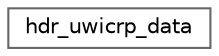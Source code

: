 digraph "Graphical Class Hierarchy"
{
 // LATEX_PDF_SIZE
  bgcolor="transparent";
  edge [fontname=Helvetica,fontsize=10,labelfontname=Helvetica,labelfontsize=10];
  node [fontname=Helvetica,fontsize=10,shape=box,height=0.2,width=0.4];
  rankdir="LR";
  Node0 [id="Node000000",label="hdr_uwicrp_data",height=0.2,width=0.4,color="grey40", fillcolor="white", style="filled",URL="$structhdr__uwicrp__data.html",tooltip="hdr_uwicrp_data describes data packets used by UWICRP"];
}
